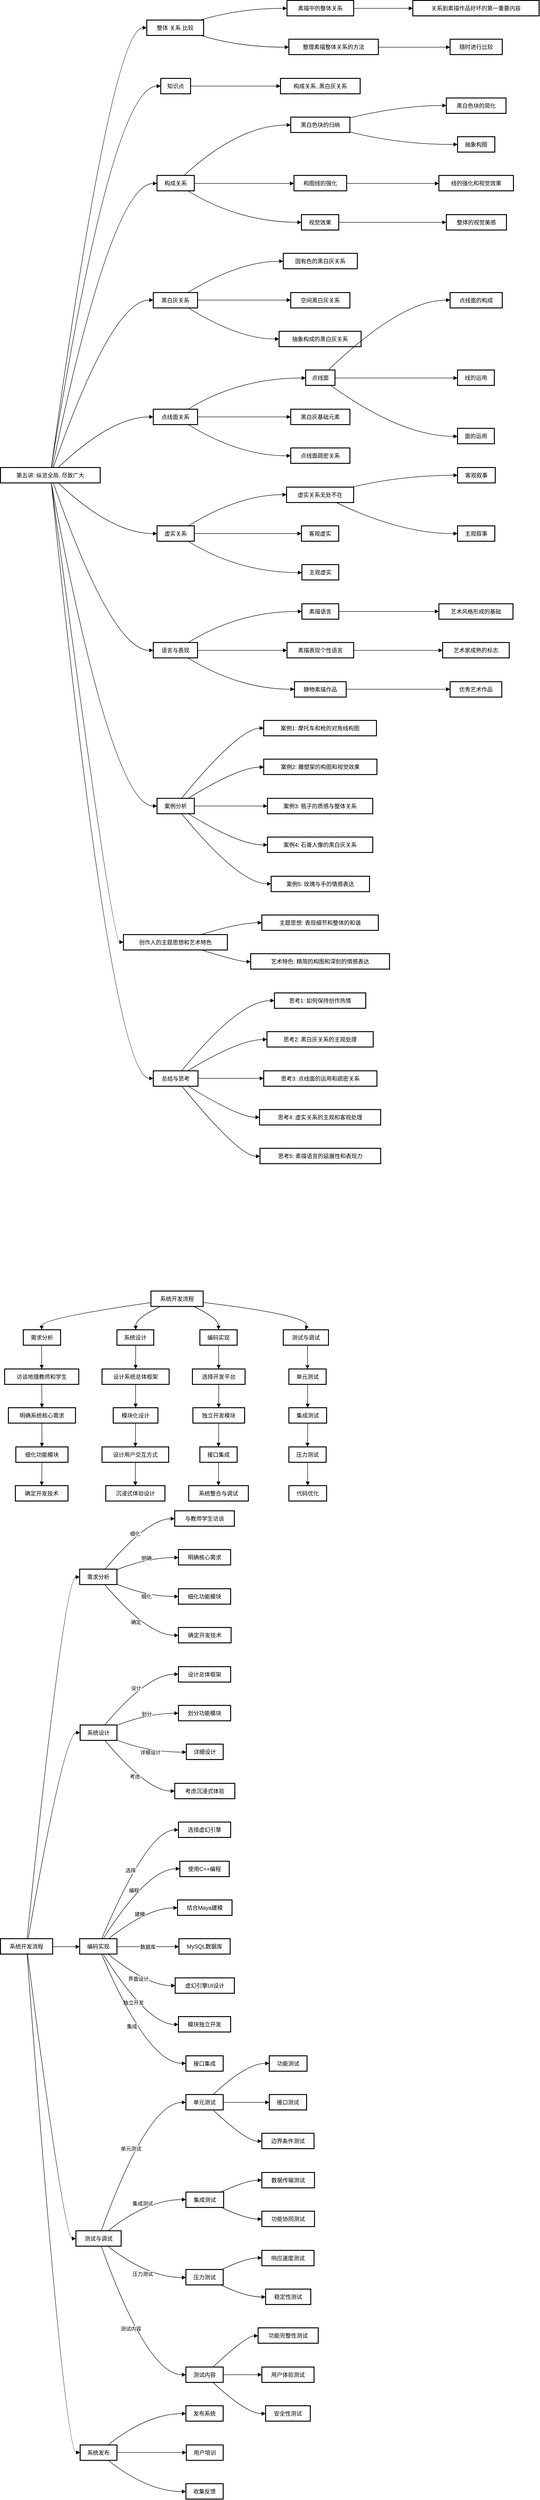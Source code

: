 <mxfile border="50" scale="3" compressed="false" locked="false" version="24.7.8">
  <diagram name="Blank" id="YmL12bMKpDGza6XwsDPr">
    <mxGraphModel dx="1050" dy="653" grid="0" gridSize="10" guides="1" tooltips="1" connect="1" arrows="1" fold="1" page="0" pageScale="1" pageWidth="827" pageHeight="1169" background="none" math="1" shadow="0">
      <root>
        <mxCell id="X5NqExCQtvZxIxQ7pmgY-0" />
        <mxCell id="1" parent="X5NqExCQtvZxIxQ7pmgY-0" />
        <mxCell id="THYy7DSmvDCBNUBpc2qu-100" value="第五讲: 纵览全局, 尽致广大" style="whiteSpace=wrap;strokeWidth=2;" parent="1" vertex="1">
          <mxGeometry x="20" y="1021" width="214" height="33" as="geometry" />
        </mxCell>
        <mxCell id="THYy7DSmvDCBNUBpc2qu-101" value="整体 关系 比较" style="whiteSpace=wrap;strokeWidth=2;" parent="1" vertex="1">
          <mxGeometry x="334" y="62" width="122" height="33" as="geometry" />
        </mxCell>
        <mxCell id="THYy7DSmvDCBNUBpc2qu-102" value="知识点" style="whiteSpace=wrap;strokeWidth=2;" parent="1" vertex="1">
          <mxGeometry x="364" y="187" width="64" height="33" as="geometry" />
        </mxCell>
        <mxCell id="THYy7DSmvDCBNUBpc2qu-103" value="构成关系" style="whiteSpace=wrap;strokeWidth=2;" parent="1" vertex="1">
          <mxGeometry x="356" y="395" width="80" height="33" as="geometry" />
        </mxCell>
        <mxCell id="THYy7DSmvDCBNUBpc2qu-104" value="黑白灰关系" style="whiteSpace=wrap;strokeWidth=2;" parent="1" vertex="1">
          <mxGeometry x="348" y="646" width="95" height="33" as="geometry" />
        </mxCell>
        <mxCell id="THYy7DSmvDCBNUBpc2qu-105" value="点线面关系" style="whiteSpace=wrap;strokeWidth=2;" parent="1" vertex="1">
          <mxGeometry x="348" y="896" width="95" height="33" as="geometry" />
        </mxCell>
        <mxCell id="THYy7DSmvDCBNUBpc2qu-106" value="虚实关系" style="whiteSpace=wrap;strokeWidth=2;" parent="1" vertex="1">
          <mxGeometry x="356" y="1146" width="80" height="33" as="geometry" />
        </mxCell>
        <mxCell id="THYy7DSmvDCBNUBpc2qu-107" value="语言与表现" style="whiteSpace=wrap;strokeWidth=2;" parent="1" vertex="1">
          <mxGeometry x="348" y="1396" width="95" height="33" as="geometry" />
        </mxCell>
        <mxCell id="THYy7DSmvDCBNUBpc2qu-108" value="案例分析" style="whiteSpace=wrap;strokeWidth=2;" parent="1" vertex="1">
          <mxGeometry x="356" y="1730" width="80" height="33" as="geometry" />
        </mxCell>
        <mxCell id="THYy7DSmvDCBNUBpc2qu-109" value="创作人的主题思想和艺术特色" style="whiteSpace=wrap;strokeWidth=2;" parent="1" vertex="1">
          <mxGeometry x="284" y="2022" width="223" height="33" as="geometry" />
        </mxCell>
        <mxCell id="THYy7DSmvDCBNUBpc2qu-110" value="总结与思考" style="whiteSpace=wrap;strokeWidth=2;" parent="1" vertex="1">
          <mxGeometry x="348" y="2314" width="96" height="33" as="geometry" />
        </mxCell>
        <mxCell id="THYy7DSmvDCBNUBpc2qu-111" value="素描中的整体关系" style="whiteSpace=wrap;strokeWidth=2;" parent="1" vertex="1">
          <mxGeometry x="635" y="20" width="143" height="33" as="geometry" />
        </mxCell>
        <mxCell id="THYy7DSmvDCBNUBpc2qu-112" value="整理素描整体关系的方法" style="whiteSpace=wrap;strokeWidth=2;" parent="1" vertex="1">
          <mxGeometry x="639" y="103" width="192" height="33" as="geometry" />
        </mxCell>
        <mxCell id="THYy7DSmvDCBNUBpc2qu-113" value="构成关系, 黑白灰关系" style="whiteSpace=wrap;strokeWidth=2;" parent="1" vertex="1">
          <mxGeometry x="621" y="187" width="171" height="33" as="geometry" />
        </mxCell>
        <mxCell id="THYy7DSmvDCBNUBpc2qu-114" value="黑白色块的归纳" style="whiteSpace=wrap;strokeWidth=2;" parent="1" vertex="1">
          <mxGeometry x="643" y="270" width="127" height="33" as="geometry" />
        </mxCell>
        <mxCell id="THYy7DSmvDCBNUBpc2qu-115" value="构图线的强化" style="whiteSpace=wrap;strokeWidth=2;" parent="1" vertex="1">
          <mxGeometry x="650" y="395" width="113" height="33" as="geometry" />
        </mxCell>
        <mxCell id="THYy7DSmvDCBNUBpc2qu-116" value="视觉效果" style="whiteSpace=wrap;strokeWidth=2;" parent="1" vertex="1">
          <mxGeometry x="666" y="479" width="80" height="33" as="geometry" />
        </mxCell>
        <mxCell id="THYy7DSmvDCBNUBpc2qu-117" value="固有色的黑白灰关系" style="whiteSpace=wrap;strokeWidth=2;" parent="1" vertex="1">
          <mxGeometry x="627" y="562" width="159" height="33" as="geometry" />
        </mxCell>
        <mxCell id="THYy7DSmvDCBNUBpc2qu-118" value="空间黑白灰关系" style="whiteSpace=wrap;strokeWidth=2;" parent="1" vertex="1">
          <mxGeometry x="643" y="646" width="127" height="33" as="geometry" />
        </mxCell>
        <mxCell id="THYy7DSmvDCBNUBpc2qu-119" value="抽象构成的黑白灰关系" style="whiteSpace=wrap;strokeWidth=2;" parent="1" vertex="1">
          <mxGeometry x="618" y="729" width="176" height="33" as="geometry" />
        </mxCell>
        <mxCell id="THYy7DSmvDCBNUBpc2qu-120" value="点线面" style="whiteSpace=wrap;strokeWidth=2;" parent="1" vertex="1">
          <mxGeometry x="675" y="812" width="63" height="33" as="geometry" />
        </mxCell>
        <mxCell id="THYy7DSmvDCBNUBpc2qu-121" value="黑白灰基础元素" style="whiteSpace=wrap;strokeWidth=2;" parent="1" vertex="1">
          <mxGeometry x="643" y="896" width="127" height="33" as="geometry" />
        </mxCell>
        <mxCell id="THYy7DSmvDCBNUBpc2qu-122" value="点线面疏密关系" style="whiteSpace=wrap;strokeWidth=2;" parent="1" vertex="1">
          <mxGeometry x="643" y="979" width="127" height="33" as="geometry" />
        </mxCell>
        <mxCell id="THYy7DSmvDCBNUBpc2qu-123" value="虚实关系无处不在" style="whiteSpace=wrap;strokeWidth=2;" parent="1" vertex="1">
          <mxGeometry x="634" y="1063" width="144" height="33" as="geometry" />
        </mxCell>
        <mxCell id="THYy7DSmvDCBNUBpc2qu-124" value="客观虚实" style="whiteSpace=wrap;strokeWidth=2;" parent="1" vertex="1">
          <mxGeometry x="666" y="1146" width="80" height="33" as="geometry" />
        </mxCell>
        <mxCell id="THYy7DSmvDCBNUBpc2qu-125" value="主观虚实" style="whiteSpace=wrap;strokeWidth=2;" parent="1" vertex="1">
          <mxGeometry x="667" y="1229" width="79" height="33" as="geometry" />
        </mxCell>
        <mxCell id="THYy7DSmvDCBNUBpc2qu-126" value="素描语言" style="whiteSpace=wrap;strokeWidth=2;" parent="1" vertex="1">
          <mxGeometry x="667" y="1313" width="79" height="33" as="geometry" />
        </mxCell>
        <mxCell id="THYy7DSmvDCBNUBpc2qu-127" value="素描表现个性语言" style="whiteSpace=wrap;strokeWidth=2;" parent="1" vertex="1">
          <mxGeometry x="635" y="1396" width="143" height="33" as="geometry" />
        </mxCell>
        <mxCell id="THYy7DSmvDCBNUBpc2qu-128" value="静物素描作品" style="whiteSpace=wrap;strokeWidth=2;" parent="1" vertex="1">
          <mxGeometry x="651" y="1480" width="111" height="33" as="geometry" />
        </mxCell>
        <mxCell id="THYy7DSmvDCBNUBpc2qu-129" value="案例1: 摩托车和枪的对角线构图" style="whiteSpace=wrap;strokeWidth=2;" parent="1" vertex="1">
          <mxGeometry x="585" y="1563" width="242" height="33" as="geometry" />
        </mxCell>
        <mxCell id="THYy7DSmvDCBNUBpc2qu-130" value="案例2: 雕塑架的构图和视觉效果" style="whiteSpace=wrap;strokeWidth=2;" parent="1" vertex="1">
          <mxGeometry x="585" y="1646" width="243" height="33" as="geometry" />
        </mxCell>
        <mxCell id="THYy7DSmvDCBNUBpc2qu-131" value="案例3: 瓶子的质感与整体关系" style="whiteSpace=wrap;strokeWidth=2;" parent="1" vertex="1">
          <mxGeometry x="593" y="1730" width="226" height="33" as="geometry" />
        </mxCell>
        <mxCell id="THYy7DSmvDCBNUBpc2qu-132" value="案例4: 石膏人像的黑白灰关系" style="whiteSpace=wrap;strokeWidth=2;" parent="1" vertex="1">
          <mxGeometry x="593" y="1813" width="226" height="33" as="geometry" />
        </mxCell>
        <mxCell id="THYy7DSmvDCBNUBpc2qu-133" value="案例5: 玫瑰与手的情感表达" style="whiteSpace=wrap;strokeWidth=2;" parent="1" vertex="1">
          <mxGeometry x="601" y="1897" width="211" height="33" as="geometry" />
        </mxCell>
        <mxCell id="THYy7DSmvDCBNUBpc2qu-134" value="主题思想: 表现细节和整体的和谐" style="whiteSpace=wrap;strokeWidth=2;" parent="1" vertex="1">
          <mxGeometry x="581" y="1980" width="250" height="33" as="geometry" />
        </mxCell>
        <mxCell id="THYy7DSmvDCBNUBpc2qu-135" value="艺术特色: 精简的构图和深刻的情感表达" style="whiteSpace=wrap;strokeWidth=2;" parent="1" vertex="1">
          <mxGeometry x="557" y="2063" width="298" height="33" as="geometry" />
        </mxCell>
        <mxCell id="THYy7DSmvDCBNUBpc2qu-136" value="思考1: 如何保持创作热情" style="whiteSpace=wrap;strokeWidth=2;" parent="1" vertex="1">
          <mxGeometry x="608" y="2147" width="196" height="33" as="geometry" />
        </mxCell>
        <mxCell id="THYy7DSmvDCBNUBpc2qu-137" value="思考2: 黑白灰关系的主观处理" style="whiteSpace=wrap;strokeWidth=2;" parent="1" vertex="1">
          <mxGeometry x="592" y="2230" width="228" height="33" as="geometry" />
        </mxCell>
        <mxCell id="THYy7DSmvDCBNUBpc2qu-138" value="思考3: 点线面的运用和疏密关系" style="whiteSpace=wrap;strokeWidth=2;" parent="1" vertex="1">
          <mxGeometry x="585" y="2314" width="243" height="33" as="geometry" />
        </mxCell>
        <mxCell id="THYy7DSmvDCBNUBpc2qu-139" value="思考4: 虚实关系的主观和客观处理" style="whiteSpace=wrap;strokeWidth=2;" parent="1" vertex="1">
          <mxGeometry x="576" y="2397" width="260" height="33" as="geometry" />
        </mxCell>
        <mxCell id="THYy7DSmvDCBNUBpc2qu-140" value="思考5: 素描语言的延展性和表现力" style="whiteSpace=wrap;strokeWidth=2;" parent="1" vertex="1">
          <mxGeometry x="577" y="2480" width="259" height="33" as="geometry" />
        </mxCell>
        <mxCell id="THYy7DSmvDCBNUBpc2qu-141" value="关系到素描作品好坏的第一重要内容" style="whiteSpace=wrap;strokeWidth=2;" parent="1" vertex="1">
          <mxGeometry x="905" y="20" width="271" height="33" as="geometry" />
        </mxCell>
        <mxCell id="THYy7DSmvDCBNUBpc2qu-142" value="随时进行比较" style="whiteSpace=wrap;strokeWidth=2;" parent="1" vertex="1">
          <mxGeometry x="985" y="103" width="112" height="33" as="geometry" />
        </mxCell>
        <mxCell id="THYy7DSmvDCBNUBpc2qu-143" value="黑白色块的简化" style="whiteSpace=wrap;strokeWidth=2;" parent="1" vertex="1">
          <mxGeometry x="977" y="229" width="128" height="33" as="geometry" />
        </mxCell>
        <mxCell id="THYy7DSmvDCBNUBpc2qu-144" value="抽象构图" style="whiteSpace=wrap;strokeWidth=2;" parent="1" vertex="1">
          <mxGeometry x="1001" y="312" width="80" height="33" as="geometry" />
        </mxCell>
        <mxCell id="THYy7DSmvDCBNUBpc2qu-145" value="线的强化和视觉效果" style="whiteSpace=wrap;strokeWidth=2;" parent="1" vertex="1">
          <mxGeometry x="961" y="395" width="160" height="33" as="geometry" />
        </mxCell>
        <mxCell id="THYy7DSmvDCBNUBpc2qu-146" value="整体的视觉美感" style="whiteSpace=wrap;strokeWidth=2;" parent="1" vertex="1">
          <mxGeometry x="977" y="479" width="129" height="33" as="geometry" />
        </mxCell>
        <mxCell id="THYy7DSmvDCBNUBpc2qu-147" value="点线面的构成" style="whiteSpace=wrap;strokeWidth=2;" parent="1" vertex="1">
          <mxGeometry x="985" y="646" width="112" height="33" as="geometry" />
        </mxCell>
        <mxCell id="THYy7DSmvDCBNUBpc2qu-148" value="线的运用" style="whiteSpace=wrap;strokeWidth=2;" parent="1" vertex="1">
          <mxGeometry x="1001" y="812" width="79" height="33" as="geometry" />
        </mxCell>
        <mxCell id="THYy7DSmvDCBNUBpc2qu-149" value="面的运用" style="whiteSpace=wrap;strokeWidth=2;" parent="1" vertex="1">
          <mxGeometry x="1001" y="937" width="79" height="33" as="geometry" />
        </mxCell>
        <mxCell id="THYy7DSmvDCBNUBpc2qu-150" value="客观叙事" style="whiteSpace=wrap;strokeWidth=2;" parent="1" vertex="1">
          <mxGeometry x="1001" y="1021" width="81" height="33" as="geometry" />
        </mxCell>
        <mxCell id="THYy7DSmvDCBNUBpc2qu-151" value="主观叙事" style="whiteSpace=wrap;strokeWidth=2;" parent="1" vertex="1">
          <mxGeometry x="1001" y="1146" width="80" height="33" as="geometry" />
        </mxCell>
        <mxCell id="THYy7DSmvDCBNUBpc2qu-152" value="艺术风格形成的基础" style="whiteSpace=wrap;strokeWidth=2;" parent="1" vertex="1">
          <mxGeometry x="961" y="1313" width="159" height="33" as="geometry" />
        </mxCell>
        <mxCell id="THYy7DSmvDCBNUBpc2qu-153" value="艺术家成熟的标志" style="whiteSpace=wrap;strokeWidth=2;" parent="1" vertex="1">
          <mxGeometry x="969" y="1396" width="143" height="33" as="geometry" />
        </mxCell>
        <mxCell id="THYy7DSmvDCBNUBpc2qu-154" value="优秀艺术作品" style="whiteSpace=wrap;strokeWidth=2;" parent="1" vertex="1">
          <mxGeometry x="985" y="1480" width="111" height="33" as="geometry" />
        </mxCell>
        <mxCell id="THYy7DSmvDCBNUBpc2qu-155" value="" style="curved=1;startArrow=none;endArrow=block;exitX=0.51;exitY=-0.01;entryX=0;entryY=0.5;rounded=0;" parent="1" source="THYy7DSmvDCBNUBpc2qu-100" target="THYy7DSmvDCBNUBpc2qu-101" edge="1">
          <mxGeometry relative="1" as="geometry">
            <Array as="points">
              <mxPoint x="259" y="78" />
            </Array>
          </mxGeometry>
        </mxCell>
        <mxCell id="THYy7DSmvDCBNUBpc2qu-156" value="" style="curved=1;startArrow=none;endArrow=block;exitX=0.51;exitY=-0.01;entryX=-0.01;entryY=0.5;rounded=0;" parent="1" source="THYy7DSmvDCBNUBpc2qu-100" target="THYy7DSmvDCBNUBpc2qu-102" edge="1">
          <mxGeometry relative="1" as="geometry">
            <Array as="points">
              <mxPoint x="259" y="204" />
            </Array>
          </mxGeometry>
        </mxCell>
        <mxCell id="THYy7DSmvDCBNUBpc2qu-157" value="" style="curved=1;startArrow=none;endArrow=block;exitX=0.52;exitY=-0.01;entryX=-0.01;entryY=0.52;rounded=0;" parent="1" source="THYy7DSmvDCBNUBpc2qu-100" target="THYy7DSmvDCBNUBpc2qu-103" edge="1">
          <mxGeometry relative="1" as="geometry">
            <Array as="points">
              <mxPoint x="259" y="412" />
            </Array>
          </mxGeometry>
        </mxCell>
        <mxCell id="THYy7DSmvDCBNUBpc2qu-158" value="" style="curved=1;startArrow=none;endArrow=block;exitX=0.53;exitY=-0.01;entryX=0;entryY=0.49;rounded=0;" parent="1" source="THYy7DSmvDCBNUBpc2qu-100" target="THYy7DSmvDCBNUBpc2qu-104" edge="1">
          <mxGeometry relative="1" as="geometry">
            <Array as="points">
              <mxPoint x="259" y="662" />
            </Array>
          </mxGeometry>
        </mxCell>
        <mxCell id="THYy7DSmvDCBNUBpc2qu-159" value="" style="curved=1;startArrow=none;endArrow=block;exitX=0.58;exitY=-0.01;entryX=0;entryY=0.5;rounded=0;" parent="1" source="THYy7DSmvDCBNUBpc2qu-100" target="THYy7DSmvDCBNUBpc2qu-105" edge="1">
          <mxGeometry relative="1" as="geometry">
            <Array as="points">
              <mxPoint x="259" y="912" />
            </Array>
          </mxGeometry>
        </mxCell>
        <mxCell id="THYy7DSmvDCBNUBpc2qu-160" value="" style="curved=1;startArrow=none;endArrow=block;exitX=0.58;exitY=1.01;entryX=-0.01;entryY=0.5;rounded=0;" parent="1" source="THYy7DSmvDCBNUBpc2qu-100" target="THYy7DSmvDCBNUBpc2qu-106" edge="1">
          <mxGeometry relative="1" as="geometry">
            <Array as="points">
              <mxPoint x="259" y="1163" />
            </Array>
          </mxGeometry>
        </mxCell>
        <mxCell id="THYy7DSmvDCBNUBpc2qu-161" value="" style="curved=1;startArrow=none;endArrow=block;exitX=0.53;exitY=1.01;entryX=0;entryY=0.51;rounded=0;" parent="1" source="THYy7DSmvDCBNUBpc2qu-100" target="THYy7DSmvDCBNUBpc2qu-107" edge="1">
          <mxGeometry relative="1" as="geometry">
            <Array as="points">
              <mxPoint x="259" y="1413" />
            </Array>
          </mxGeometry>
        </mxCell>
        <mxCell id="THYy7DSmvDCBNUBpc2qu-162" value="" style="curved=1;startArrow=none;endArrow=block;exitX=0.51;exitY=1.01;entryX=-0.01;entryY=0.5;rounded=0;" parent="1" source="THYy7DSmvDCBNUBpc2qu-100" target="THYy7DSmvDCBNUBpc2qu-108" edge="1">
          <mxGeometry relative="1" as="geometry">
            <Array as="points">
              <mxPoint x="259" y="1746" />
            </Array>
          </mxGeometry>
        </mxCell>
        <mxCell id="THYy7DSmvDCBNUBpc2qu-163" value="" style="curved=1;startArrow=none;endArrow=block;exitX=0.51;exitY=1.01;entryX=0;entryY=0.49;rounded=0;" parent="1" source="THYy7DSmvDCBNUBpc2qu-100" target="THYy7DSmvDCBNUBpc2qu-109" edge="1">
          <mxGeometry relative="1" as="geometry">
            <Array as="points">
              <mxPoint x="259" y="2038" />
            </Array>
          </mxGeometry>
        </mxCell>
        <mxCell id="THYy7DSmvDCBNUBpc2qu-164" value="" style="curved=1;startArrow=none;endArrow=block;exitX=0.51;exitY=1.01;entryX=0;entryY=0.49;rounded=0;" parent="1" source="THYy7DSmvDCBNUBpc2qu-100" target="THYy7DSmvDCBNUBpc2qu-110" edge="1">
          <mxGeometry relative="1" as="geometry">
            <Array as="points">
              <mxPoint x="259" y="2330" />
            </Array>
          </mxGeometry>
        </mxCell>
        <mxCell id="THYy7DSmvDCBNUBpc2qu-165" value="" style="curved=1;startArrow=none;endArrow=block;exitX=0.95;exitY=-0.01;entryX=0;entryY=0.51;rounded=0;" parent="1" source="THYy7DSmvDCBNUBpc2qu-101" target="THYy7DSmvDCBNUBpc2qu-111" edge="1">
          <mxGeometry relative="1" as="geometry">
            <Array as="points">
              <mxPoint x="532" y="37" />
            </Array>
          </mxGeometry>
        </mxCell>
        <mxCell id="THYy7DSmvDCBNUBpc2qu-166" value="" style="curved=1;startArrow=none;endArrow=block;exitX=0.95;exitY=1;entryX=0;entryY=0.52;rounded=0;" parent="1" source="THYy7DSmvDCBNUBpc2qu-101" target="THYy7DSmvDCBNUBpc2qu-112" edge="1">
          <mxGeometry relative="1" as="geometry">
            <Array as="points">
              <mxPoint x="532" y="120" />
            </Array>
          </mxGeometry>
        </mxCell>
        <mxCell id="THYy7DSmvDCBNUBpc2qu-167" value="" style="curved=1;startArrow=none;endArrow=block;exitX=0.99;exitY=0.5;entryX=0;entryY=0.5;rounded=0;" parent="1" source="THYy7DSmvDCBNUBpc2qu-102" target="THYy7DSmvDCBNUBpc2qu-113" edge="1">
          <mxGeometry relative="1" as="geometry">
            <Array as="points" />
          </mxGeometry>
        </mxCell>
        <mxCell id="THYy7DSmvDCBNUBpc2qu-168" value="" style="curved=1;startArrow=none;endArrow=block;exitX=0.72;exitY=0.01;entryX=0;entryY=0.51;rounded=0;" parent="1" source="THYy7DSmvDCBNUBpc2qu-103" target="THYy7DSmvDCBNUBpc2qu-114" edge="1">
          <mxGeometry relative="1" as="geometry">
            <Array as="points">
              <mxPoint x="532" y="287" />
            </Array>
          </mxGeometry>
        </mxCell>
        <mxCell id="THYy7DSmvDCBNUBpc2qu-169" value="" style="curved=1;startArrow=none;endArrow=block;exitX=0.99;exitY=0.52;entryX=0;entryY=0.52;rounded=0;" parent="1" source="THYy7DSmvDCBNUBpc2qu-103" target="THYy7DSmvDCBNUBpc2qu-115" edge="1">
          <mxGeometry relative="1" as="geometry">
            <Array as="points" />
          </mxGeometry>
        </mxCell>
        <mxCell id="THYy7DSmvDCBNUBpc2qu-170" value="" style="curved=1;startArrow=none;endArrow=block;exitX=0.84;exitY=1.02;entryX=0;entryY=0.5;rounded=0;" parent="1" source="THYy7DSmvDCBNUBpc2qu-103" target="THYy7DSmvDCBNUBpc2qu-116" edge="1">
          <mxGeometry relative="1" as="geometry">
            <Array as="points">
              <mxPoint x="532" y="495" />
            </Array>
          </mxGeometry>
        </mxCell>
        <mxCell id="THYy7DSmvDCBNUBpc2qu-171" value="" style="curved=1;startArrow=none;endArrow=block;exitX=0.79;exitY=-0.02;entryX=0;entryY=0.51;rounded=0;" parent="1" source="THYy7DSmvDCBNUBpc2qu-104" target="THYy7DSmvDCBNUBpc2qu-117" edge="1">
          <mxGeometry relative="1" as="geometry">
            <Array as="points">
              <mxPoint x="532" y="579" />
            </Array>
          </mxGeometry>
        </mxCell>
        <mxCell id="THYy7DSmvDCBNUBpc2qu-172" value="" style="curved=1;startArrow=none;endArrow=block;exitX=1;exitY=0.49;entryX=0;entryY=0.49;rounded=0;" parent="1" source="THYy7DSmvDCBNUBpc2qu-104" target="THYy7DSmvDCBNUBpc2qu-118" edge="1">
          <mxGeometry relative="1" as="geometry">
            <Array as="points" />
          </mxGeometry>
        </mxCell>
        <mxCell id="THYy7DSmvDCBNUBpc2qu-173" value="" style="curved=1;startArrow=none;endArrow=block;exitX=0.79;exitY=1;entryX=0;entryY=0.5;rounded=0;" parent="1" source="THYy7DSmvDCBNUBpc2qu-104" target="THYy7DSmvDCBNUBpc2qu-119" edge="1">
          <mxGeometry relative="1" as="geometry">
            <Array as="points">
              <mxPoint x="532" y="746" />
            </Array>
          </mxGeometry>
        </mxCell>
        <mxCell id="THYy7DSmvDCBNUBpc2qu-174" value="" style="curved=1;startArrow=none;endArrow=block;exitX=0.79;exitY=-0.01;entryX=0;entryY=0.52;rounded=0;" parent="1" source="THYy7DSmvDCBNUBpc2qu-105" target="THYy7DSmvDCBNUBpc2qu-120" edge="1">
          <mxGeometry relative="1" as="geometry">
            <Array as="points">
              <mxPoint x="532" y="829" />
            </Array>
          </mxGeometry>
        </mxCell>
        <mxCell id="THYy7DSmvDCBNUBpc2qu-175" value="" style="curved=1;startArrow=none;endArrow=block;exitX=1;exitY=0.5;entryX=0;entryY=0.5;rounded=0;" parent="1" source="THYy7DSmvDCBNUBpc2qu-105" target="THYy7DSmvDCBNUBpc2qu-121" edge="1">
          <mxGeometry relative="1" as="geometry">
            <Array as="points" />
          </mxGeometry>
        </mxCell>
        <mxCell id="THYy7DSmvDCBNUBpc2qu-176" value="" style="curved=1;startArrow=none;endArrow=block;exitX=0.79;exitY=1;entryX=0;entryY=0.51;rounded=0;" parent="1" source="THYy7DSmvDCBNUBpc2qu-105" target="THYy7DSmvDCBNUBpc2qu-122" edge="1">
          <mxGeometry relative="1" as="geometry">
            <Array as="points">
              <mxPoint x="532" y="996" />
            </Array>
          </mxGeometry>
        </mxCell>
        <mxCell id="THYy7DSmvDCBNUBpc2qu-177" value="" style="curved=1;startArrow=none;endArrow=block;exitX=0.84;exitY=0;entryX=0;entryY=0.49;rounded=0;" parent="1" source="THYy7DSmvDCBNUBpc2qu-106" target="THYy7DSmvDCBNUBpc2qu-123" edge="1">
          <mxGeometry relative="1" as="geometry">
            <Array as="points">
              <mxPoint x="532" y="1079" />
            </Array>
          </mxGeometry>
        </mxCell>
        <mxCell id="THYy7DSmvDCBNUBpc2qu-178" value="" style="curved=1;startArrow=none;endArrow=block;exitX=0.99;exitY=0.5;entryX=0;entryY=0.5;rounded=0;" parent="1" source="THYy7DSmvDCBNUBpc2qu-106" target="THYy7DSmvDCBNUBpc2qu-124" edge="1">
          <mxGeometry relative="1" as="geometry">
            <Array as="points" />
          </mxGeometry>
        </mxCell>
        <mxCell id="THYy7DSmvDCBNUBpc2qu-179" value="" style="curved=1;startArrow=none;endArrow=block;exitX=0.84;exitY=1.01;entryX=0;entryY=0.52;rounded=0;" parent="1" source="THYy7DSmvDCBNUBpc2qu-106" target="THYy7DSmvDCBNUBpc2qu-125" edge="1">
          <mxGeometry relative="1" as="geometry">
            <Array as="points">
              <mxPoint x="532" y="1246" />
            </Array>
          </mxGeometry>
        </mxCell>
        <mxCell id="THYy7DSmvDCBNUBpc2qu-180" value="" style="curved=1;startArrow=none;endArrow=block;exitX=0.79;exitY=0;entryX=0;entryY=0.5;rounded=0;" parent="1" source="THYy7DSmvDCBNUBpc2qu-107" target="THYy7DSmvDCBNUBpc2qu-126" edge="1">
          <mxGeometry relative="1" as="geometry">
            <Array as="points">
              <mxPoint x="532" y="1329" />
            </Array>
          </mxGeometry>
        </mxCell>
        <mxCell id="THYy7DSmvDCBNUBpc2qu-181" value="" style="curved=1;startArrow=none;endArrow=block;exitX=1;exitY=0.51;entryX=0;entryY=0.51;rounded=0;" parent="1" source="THYy7DSmvDCBNUBpc2qu-107" target="THYy7DSmvDCBNUBpc2qu-127" edge="1">
          <mxGeometry relative="1" as="geometry">
            <Array as="points" />
          </mxGeometry>
        </mxCell>
        <mxCell id="THYy7DSmvDCBNUBpc2qu-182" value="" style="curved=1;startArrow=none;endArrow=block;exitX=0.79;exitY=1.02;entryX=0;entryY=0.49;rounded=0;" parent="1" source="THYy7DSmvDCBNUBpc2qu-107" target="THYy7DSmvDCBNUBpc2qu-128" edge="1">
          <mxGeometry relative="1" as="geometry">
            <Array as="points">
              <mxPoint x="532" y="1496" />
            </Array>
          </mxGeometry>
        </mxCell>
        <mxCell id="THYy7DSmvDCBNUBpc2qu-183" value="" style="curved=1;startArrow=none;endArrow=block;exitX=0.66;exitY=-0.01;entryX=0;entryY=0.5;rounded=0;" parent="1" source="THYy7DSmvDCBNUBpc2qu-108" target="THYy7DSmvDCBNUBpc2qu-129" edge="1">
          <mxGeometry relative="1" as="geometry">
            <Array as="points">
              <mxPoint x="532" y="1580" />
            </Array>
          </mxGeometry>
        </mxCell>
        <mxCell id="THYy7DSmvDCBNUBpc2qu-184" value="" style="curved=1;startArrow=none;endArrow=block;exitX=0.84;exitY=-0.01;entryX=0;entryY=0.52;rounded=0;" parent="1" source="THYy7DSmvDCBNUBpc2qu-108" target="THYy7DSmvDCBNUBpc2qu-130" edge="1">
          <mxGeometry relative="1" as="geometry">
            <Array as="points">
              <mxPoint x="532" y="1663" />
            </Array>
          </mxGeometry>
        </mxCell>
        <mxCell id="THYy7DSmvDCBNUBpc2qu-185" value="" style="curved=1;startArrow=none;endArrow=block;exitX=0.99;exitY=0.5;entryX=0;entryY=0.5;rounded=0;" parent="1" source="THYy7DSmvDCBNUBpc2qu-108" target="THYy7DSmvDCBNUBpc2qu-131" edge="1">
          <mxGeometry relative="1" as="geometry">
            <Array as="points" />
          </mxGeometry>
        </mxCell>
        <mxCell id="THYy7DSmvDCBNUBpc2qu-186" value="" style="curved=1;startArrow=none;endArrow=block;exitX=0.84;exitY=1;entryX=0;entryY=0.51;rounded=0;" parent="1" source="THYy7DSmvDCBNUBpc2qu-108" target="THYy7DSmvDCBNUBpc2qu-132" edge="1">
          <mxGeometry relative="1" as="geometry">
            <Array as="points">
              <mxPoint x="532" y="1830" />
            </Array>
          </mxGeometry>
        </mxCell>
        <mxCell id="THYy7DSmvDCBNUBpc2qu-187" value="" style="curved=1;startArrow=none;endArrow=block;exitX=0.66;exitY=1;entryX=0;entryY=0.49;rounded=0;" parent="1" source="THYy7DSmvDCBNUBpc2qu-108" target="THYy7DSmvDCBNUBpc2qu-133" edge="1">
          <mxGeometry relative="1" as="geometry">
            <Array as="points">
              <mxPoint x="532" y="1913" />
            </Array>
          </mxGeometry>
        </mxCell>
        <mxCell id="THYy7DSmvDCBNUBpc2qu-188" value="" style="curved=1;startArrow=none;endArrow=block;exitX=0.75;exitY=-0.01;entryX=0;entryY=0.5;rounded=0;" parent="1" source="THYy7DSmvDCBNUBpc2qu-109" target="THYy7DSmvDCBNUBpc2qu-134" edge="1">
          <mxGeometry relative="1" as="geometry">
            <Array as="points">
              <mxPoint x="532" y="1997" />
            </Array>
          </mxGeometry>
        </mxCell>
        <mxCell id="THYy7DSmvDCBNUBpc2qu-189" value="" style="curved=1;startArrow=none;endArrow=block;exitX=0.75;exitY=1;entryX=0;entryY=0.52;rounded=0;" parent="1" source="THYy7DSmvDCBNUBpc2qu-109" target="THYy7DSmvDCBNUBpc2qu-135" edge="1">
          <mxGeometry relative="1" as="geometry">
            <Array as="points">
              <mxPoint x="532" y="2080" />
            </Array>
          </mxGeometry>
        </mxCell>
        <mxCell id="THYy7DSmvDCBNUBpc2qu-190" value="" style="curved=1;startArrow=none;endArrow=block;exitX=0.64;exitY=-0.02;entryX=0;entryY=0.5;rounded=0;" parent="1" source="THYy7DSmvDCBNUBpc2qu-110" target="THYy7DSmvDCBNUBpc2qu-136" edge="1">
          <mxGeometry relative="1" as="geometry">
            <Array as="points">
              <mxPoint x="532" y="2163" />
            </Array>
          </mxGeometry>
        </mxCell>
        <mxCell id="THYy7DSmvDCBNUBpc2qu-191" value="" style="curved=1;startArrow=none;endArrow=block;exitX=0.78;exitY=-0.02;entryX=0;entryY=0.51;rounded=0;" parent="1" source="THYy7DSmvDCBNUBpc2qu-110" target="THYy7DSmvDCBNUBpc2qu-137" edge="1">
          <mxGeometry relative="1" as="geometry">
            <Array as="points">
              <mxPoint x="532" y="2247" />
            </Array>
          </mxGeometry>
        </mxCell>
        <mxCell id="THYy7DSmvDCBNUBpc2qu-192" value="" style="curved=1;startArrow=none;endArrow=block;exitX=0.99;exitY=0.49;entryX=0;entryY=0.49;rounded=0;" parent="1" source="THYy7DSmvDCBNUBpc2qu-110" target="THYy7DSmvDCBNUBpc2qu-138" edge="1">
          <mxGeometry relative="1" as="geometry">
            <Array as="points" />
          </mxGeometry>
        </mxCell>
        <mxCell id="THYy7DSmvDCBNUBpc2qu-193" value="" style="curved=1;startArrow=none;endArrow=block;exitX=0.78;exitY=1;entryX=0;entryY=0.5;rounded=0;" parent="1" source="THYy7DSmvDCBNUBpc2qu-110" target="THYy7DSmvDCBNUBpc2qu-139" edge="1">
          <mxGeometry relative="1" as="geometry">
            <Array as="points">
              <mxPoint x="532" y="2414" />
            </Array>
          </mxGeometry>
        </mxCell>
        <mxCell id="THYy7DSmvDCBNUBpc2qu-194" value="" style="curved=1;startArrow=none;endArrow=block;exitX=0.64;exitY=1;entryX=0;entryY=0.52;rounded=0;" parent="1" source="THYy7DSmvDCBNUBpc2qu-110" target="THYy7DSmvDCBNUBpc2qu-140" edge="1">
          <mxGeometry relative="1" as="geometry">
            <Array as="points">
              <mxPoint x="532" y="2497" />
            </Array>
          </mxGeometry>
        </mxCell>
        <mxCell id="THYy7DSmvDCBNUBpc2qu-195" value="" style="curved=1;startArrow=none;endArrow=block;exitX=1;exitY=0.51;entryX=0;entryY=0.51;rounded=0;" parent="1" source="THYy7DSmvDCBNUBpc2qu-111" target="THYy7DSmvDCBNUBpc2qu-141" edge="1">
          <mxGeometry relative="1" as="geometry">
            <Array as="points" />
          </mxGeometry>
        </mxCell>
        <mxCell id="THYy7DSmvDCBNUBpc2qu-196" value="" style="curved=1;startArrow=none;endArrow=block;exitX=1;exitY=0.52;entryX=0;entryY=0.52;rounded=0;" parent="1" source="THYy7DSmvDCBNUBpc2qu-112" target="THYy7DSmvDCBNUBpc2qu-142" edge="1">
          <mxGeometry relative="1" as="geometry">
            <Array as="points" />
          </mxGeometry>
        </mxCell>
        <mxCell id="THYy7DSmvDCBNUBpc2qu-197" value="" style="curved=1;startArrow=none;endArrow=block;exitX=1;exitY=0.05;entryX=0;entryY=0.49;rounded=0;" parent="1" source="THYy7DSmvDCBNUBpc2qu-114" target="THYy7DSmvDCBNUBpc2qu-143" edge="1">
          <mxGeometry relative="1" as="geometry">
            <Array as="points">
              <mxPoint x="880" y="245" />
            </Array>
          </mxGeometry>
        </mxCell>
        <mxCell id="THYy7DSmvDCBNUBpc2qu-198" value="" style="curved=1;startArrow=none;endArrow=block;exitX=1;exitY=0.97;entryX=0;entryY=0.5;rounded=0;" parent="1" source="THYy7DSmvDCBNUBpc2qu-114" target="THYy7DSmvDCBNUBpc2qu-144" edge="1">
          <mxGeometry relative="1" as="geometry">
            <Array as="points">
              <mxPoint x="880" y="329" />
            </Array>
          </mxGeometry>
        </mxCell>
        <mxCell id="THYy7DSmvDCBNUBpc2qu-199" value="" style="curved=1;startArrow=none;endArrow=block;exitX=1;exitY=0.52;entryX=0;entryY=0.52;rounded=0;" parent="1" source="THYy7DSmvDCBNUBpc2qu-115" target="THYy7DSmvDCBNUBpc2qu-145" edge="1">
          <mxGeometry relative="1" as="geometry">
            <Array as="points" />
          </mxGeometry>
        </mxCell>
        <mxCell id="THYy7DSmvDCBNUBpc2qu-200" value="" style="curved=1;startArrow=none;endArrow=block;exitX=1;exitY=0.5;entryX=0;entryY=0.5;rounded=0;" parent="1" source="THYy7DSmvDCBNUBpc2qu-116" target="THYy7DSmvDCBNUBpc2qu-146" edge="1">
          <mxGeometry relative="1" as="geometry">
            <Array as="points" />
          </mxGeometry>
        </mxCell>
        <mxCell id="THYy7DSmvDCBNUBpc2qu-201" value="" style="curved=1;startArrow=none;endArrow=block;exitX=0.77;exitY=0.01;entryX=0;entryY=0.49;rounded=0;" parent="1" source="THYy7DSmvDCBNUBpc2qu-120" target="THYy7DSmvDCBNUBpc2qu-147" edge="1">
          <mxGeometry relative="1" as="geometry">
            <Array as="points">
              <mxPoint x="880" y="662" />
            </Array>
          </mxGeometry>
        </mxCell>
        <mxCell id="THYy7DSmvDCBNUBpc2qu-202" value="" style="curved=1;startArrow=none;endArrow=block;exitX=1;exitY=0.52;entryX=0.01;entryY=0.52;rounded=0;" parent="1" source="THYy7DSmvDCBNUBpc2qu-120" target="THYy7DSmvDCBNUBpc2qu-148" edge="1">
          <mxGeometry relative="1" as="geometry">
            <Array as="points" />
          </mxGeometry>
        </mxCell>
        <mxCell id="THYy7DSmvDCBNUBpc2qu-203" value="" style="curved=1;startArrow=none;endArrow=block;exitX=0.87;exitY=1.02;entryX=0.01;entryY=0.52;rounded=0;" parent="1" source="THYy7DSmvDCBNUBpc2qu-120" target="THYy7DSmvDCBNUBpc2qu-149" edge="1">
          <mxGeometry relative="1" as="geometry">
            <Array as="points">
              <mxPoint x="880" y="954" />
            </Array>
          </mxGeometry>
        </mxCell>
        <mxCell id="THYy7DSmvDCBNUBpc2qu-204" value="" style="curved=1;startArrow=none;endArrow=block;exitX=0.99;exitY=-0.02;entryX=0;entryY=0.5;rounded=0;" parent="1" source="THYy7DSmvDCBNUBpc2qu-123" target="THYy7DSmvDCBNUBpc2qu-150" edge="1">
          <mxGeometry relative="1" as="geometry">
            <Array as="points">
              <mxPoint x="880" y="1038" />
            </Array>
          </mxGeometry>
        </mxCell>
        <mxCell id="THYy7DSmvDCBNUBpc2qu-205" value="" style="curved=1;startArrow=none;endArrow=block;exitX=0.74;exitY=1;entryX=0;entryY=0.5;rounded=0;" parent="1" source="THYy7DSmvDCBNUBpc2qu-123" target="THYy7DSmvDCBNUBpc2qu-151" edge="1">
          <mxGeometry relative="1" as="geometry">
            <Array as="points">
              <mxPoint x="880" y="1163" />
            </Array>
          </mxGeometry>
        </mxCell>
        <mxCell id="THYy7DSmvDCBNUBpc2qu-206" value="" style="curved=1;startArrow=none;endArrow=block;exitX=1;exitY=0.5;entryX=0;entryY=0.5;rounded=0;" parent="1" source="THYy7DSmvDCBNUBpc2qu-126" target="THYy7DSmvDCBNUBpc2qu-152" edge="1">
          <mxGeometry relative="1" as="geometry">
            <Array as="points" />
          </mxGeometry>
        </mxCell>
        <mxCell id="THYy7DSmvDCBNUBpc2qu-207" value="" style="curved=1;startArrow=none;endArrow=block;exitX=1;exitY=0.51;entryX=0;entryY=0.51;rounded=0;" parent="1" source="THYy7DSmvDCBNUBpc2qu-127" target="THYy7DSmvDCBNUBpc2qu-153" edge="1">
          <mxGeometry relative="1" as="geometry">
            <Array as="points" />
          </mxGeometry>
        </mxCell>
        <mxCell id="THYy7DSmvDCBNUBpc2qu-208" value="" style="curved=1;startArrow=none;endArrow=block;exitX=1;exitY=0.49;entryX=0;entryY=0.49;rounded=0;" parent="1" source="THYy7DSmvDCBNUBpc2qu-128" target="THYy7DSmvDCBNUBpc2qu-154" edge="1">
          <mxGeometry relative="1" as="geometry">
            <Array as="points" />
          </mxGeometry>
        </mxCell>
        <mxCell id="WnuDe1Kw-8BFXofijUdE-1" value="系统开发流程" style="whiteSpace=wrap;strokeWidth=2;" vertex="1" parent="1">
          <mxGeometry x="343" y="2786" width="112" height="33" as="geometry" />
        </mxCell>
        <mxCell id="WnuDe1Kw-8BFXofijUdE-2" value="需求分析" style="whiteSpace=wrap;strokeWidth=2;" vertex="1" parent="1">
          <mxGeometry x="69" y="2869" width="80" height="33" as="geometry" />
        </mxCell>
        <mxCell id="WnuDe1Kw-8BFXofijUdE-3" value="访谈地理教师和学生" style="whiteSpace=wrap;strokeWidth=2;" vertex="1" parent="1">
          <mxGeometry x="29" y="2953" width="159" height="33" as="geometry" />
        </mxCell>
        <mxCell id="WnuDe1Kw-8BFXofijUdE-4" value="明确系统核心需求" style="whiteSpace=wrap;strokeWidth=2;" vertex="1" parent="1">
          <mxGeometry x="37" y="3036" width="144" height="33" as="geometry" />
        </mxCell>
        <mxCell id="WnuDe1Kw-8BFXofijUdE-5" value="细化功能模块" style="whiteSpace=wrap;strokeWidth=2;" vertex="1" parent="1">
          <mxGeometry x="53" y="3120" width="112" height="33" as="geometry" />
        </mxCell>
        <mxCell id="WnuDe1Kw-8BFXofijUdE-6" value="确定开发技术" style="whiteSpace=wrap;strokeWidth=2;" vertex="1" parent="1">
          <mxGeometry x="52" y="3203" width="113" height="33" as="geometry" />
        </mxCell>
        <mxCell id="WnuDe1Kw-8BFXofijUdE-7" value="系统设计" style="whiteSpace=wrap;strokeWidth=2;" vertex="1" parent="1">
          <mxGeometry x="270" y="2869" width="79" height="33" as="geometry" />
        </mxCell>
        <mxCell id="WnuDe1Kw-8BFXofijUdE-8" value="设计系统总体框架" style="whiteSpace=wrap;strokeWidth=2;" vertex="1" parent="1">
          <mxGeometry x="238" y="2953" width="144" height="33" as="geometry" />
        </mxCell>
        <mxCell id="WnuDe1Kw-8BFXofijUdE-9" value="模块化设计" style="whiteSpace=wrap;strokeWidth=2;" vertex="1" parent="1">
          <mxGeometry x="262" y="3036" width="96" height="33" as="geometry" />
        </mxCell>
        <mxCell id="WnuDe1Kw-8BFXofijUdE-10" value="设计用户交互方式" style="whiteSpace=wrap;strokeWidth=2;" vertex="1" parent="1">
          <mxGeometry x="238" y="3120" width="143" height="33" as="geometry" />
        </mxCell>
        <mxCell id="WnuDe1Kw-8BFXofijUdE-11" value="沉浸式体验设计" style="whiteSpace=wrap;strokeWidth=2;" vertex="1" parent="1">
          <mxGeometry x="246" y="3203" width="127" height="33" as="geometry" />
        </mxCell>
        <mxCell id="WnuDe1Kw-8BFXofijUdE-12" value="编码实现" style="whiteSpace=wrap;strokeWidth=2;" vertex="1" parent="1">
          <mxGeometry x="448" y="2869" width="80" height="33" as="geometry" />
        </mxCell>
        <mxCell id="WnuDe1Kw-8BFXofijUdE-13" value="选择开发平台" style="whiteSpace=wrap;strokeWidth=2;" vertex="1" parent="1">
          <mxGeometry x="432" y="2953" width="113" height="33" as="geometry" />
        </mxCell>
        <mxCell id="WnuDe1Kw-8BFXofijUdE-14" value="独立开发模块" style="whiteSpace=wrap;strokeWidth=2;" vertex="1" parent="1">
          <mxGeometry x="433" y="3036" width="111" height="33" as="geometry" />
        </mxCell>
        <mxCell id="WnuDe1Kw-8BFXofijUdE-15" value="接口集成" style="whiteSpace=wrap;strokeWidth=2;" vertex="1" parent="1">
          <mxGeometry x="448" y="3120" width="80" height="33" as="geometry" />
        </mxCell>
        <mxCell id="WnuDe1Kw-8BFXofijUdE-16" value="系统整合与调试" style="whiteSpace=wrap;strokeWidth=2;" vertex="1" parent="1">
          <mxGeometry x="424" y="3203" width="128" height="33" as="geometry" />
        </mxCell>
        <mxCell id="WnuDe1Kw-8BFXofijUdE-17" value="测试与调试" style="whiteSpace=wrap;strokeWidth=2;" vertex="1" parent="1">
          <mxGeometry x="627" y="2869" width="97" height="33" as="geometry" />
        </mxCell>
        <mxCell id="WnuDe1Kw-8BFXofijUdE-18" value="单元测试" style="whiteSpace=wrap;strokeWidth=2;" vertex="1" parent="1">
          <mxGeometry x="639" y="2953" width="80" height="33" as="geometry" />
        </mxCell>
        <mxCell id="WnuDe1Kw-8BFXofijUdE-19" value="集成测试" style="whiteSpace=wrap;strokeWidth=2;" vertex="1" parent="1">
          <mxGeometry x="639" y="3036" width="81" height="33" as="geometry" />
        </mxCell>
        <mxCell id="WnuDe1Kw-8BFXofijUdE-20" value="压力测试" style="whiteSpace=wrap;strokeWidth=2;" vertex="1" parent="1">
          <mxGeometry x="639" y="3120" width="80" height="33" as="geometry" />
        </mxCell>
        <mxCell id="WnuDe1Kw-8BFXofijUdE-21" value="代码优化" style="whiteSpace=wrap;strokeWidth=2;" vertex="1" parent="1">
          <mxGeometry x="639" y="3203" width="81" height="33" as="geometry" />
        </mxCell>
        <mxCell id="WnuDe1Kw-8BFXofijUdE-23" value="" style="curved=1;startArrow=none;endArrow=block;exitX=0;exitY=0.75;entryX=0.49;entryY=0.01;rounded=0;" edge="1" parent="1" source="WnuDe1Kw-8BFXofijUdE-1" target="WnuDe1Kw-8BFXofijUdE-2">
          <mxGeometry relative="1" as="geometry">
            <Array as="points">
              <mxPoint x="109" y="2844" />
            </Array>
          </mxGeometry>
        </mxCell>
        <mxCell id="WnuDe1Kw-8BFXofijUdE-24" value="" style="curved=1;startArrow=none;endArrow=block;exitX=0.49;exitY=1.02;entryX=0.5;entryY=-0.01;rounded=0;" edge="1" parent="1" source="WnuDe1Kw-8BFXofijUdE-2" target="WnuDe1Kw-8BFXofijUdE-3">
          <mxGeometry relative="1" as="geometry">
            <Array as="points" />
          </mxGeometry>
        </mxCell>
        <mxCell id="WnuDe1Kw-8BFXofijUdE-25" value="" style="curved=1;startArrow=none;endArrow=block;exitX=0.5;exitY=1.01;entryX=0.5;entryY=0.01;rounded=0;" edge="1" parent="1" source="WnuDe1Kw-8BFXofijUdE-3" target="WnuDe1Kw-8BFXofijUdE-4">
          <mxGeometry relative="1" as="geometry">
            <Array as="points" />
          </mxGeometry>
        </mxCell>
        <mxCell id="WnuDe1Kw-8BFXofijUdE-26" value="" style="curved=1;startArrow=none;endArrow=block;exitX=0.5;exitY=1.02;entryX=0.5;entryY=-0.01;rounded=0;" edge="1" parent="1" source="WnuDe1Kw-8BFXofijUdE-4" target="WnuDe1Kw-8BFXofijUdE-5">
          <mxGeometry relative="1" as="geometry">
            <Array as="points" />
          </mxGeometry>
        </mxCell>
        <mxCell id="WnuDe1Kw-8BFXofijUdE-27" value="" style="curved=1;startArrow=none;endArrow=block;exitX=0.5;exitY=1;entryX=0.5;entryY=0;rounded=0;" edge="1" parent="1" source="WnuDe1Kw-8BFXofijUdE-5" target="WnuDe1Kw-8BFXofijUdE-6">
          <mxGeometry relative="1" as="geometry">
            <Array as="points" />
          </mxGeometry>
        </mxCell>
        <mxCell id="WnuDe1Kw-8BFXofijUdE-28" value="" style="curved=1;startArrow=none;endArrow=block;exitX=0.18;exitY=1.01;entryX=0.51;entryY=0.01;rounded=0;" edge="1" parent="1" source="WnuDe1Kw-8BFXofijUdE-1" target="WnuDe1Kw-8BFXofijUdE-7">
          <mxGeometry relative="1" as="geometry">
            <Array as="points">
              <mxPoint x="310" y="2844" />
            </Array>
          </mxGeometry>
        </mxCell>
        <mxCell id="WnuDe1Kw-8BFXofijUdE-29" value="" style="curved=1;startArrow=none;endArrow=block;exitX=0.51;exitY=1.02;entryX=0.5;entryY=-0.01;rounded=0;" edge="1" parent="1" source="WnuDe1Kw-8BFXofijUdE-7" target="WnuDe1Kw-8BFXofijUdE-8">
          <mxGeometry relative="1" as="geometry">
            <Array as="points" />
          </mxGeometry>
        </mxCell>
        <mxCell id="WnuDe1Kw-8BFXofijUdE-30" value="" style="curved=1;startArrow=none;endArrow=block;exitX=0.5;exitY=1.01;entryX=0.5;entryY=0.01;rounded=0;" edge="1" parent="1" source="WnuDe1Kw-8BFXofijUdE-8" target="WnuDe1Kw-8BFXofijUdE-9">
          <mxGeometry relative="1" as="geometry">
            <Array as="points" />
          </mxGeometry>
        </mxCell>
        <mxCell id="WnuDe1Kw-8BFXofijUdE-31" value="" style="curved=1;startArrow=none;endArrow=block;exitX=0.5;exitY=1.02;entryX=0.5;entryY=-0.01;rounded=0;" edge="1" parent="1" source="WnuDe1Kw-8BFXofijUdE-9" target="WnuDe1Kw-8BFXofijUdE-10">
          <mxGeometry relative="1" as="geometry">
            <Array as="points" />
          </mxGeometry>
        </mxCell>
        <mxCell id="WnuDe1Kw-8BFXofijUdE-32" value="" style="curved=1;startArrow=none;endArrow=block;exitX=0.5;exitY=1;entryX=0.5;entryY=0;rounded=0;" edge="1" parent="1" source="WnuDe1Kw-8BFXofijUdE-10" target="WnuDe1Kw-8BFXofijUdE-11">
          <mxGeometry relative="1" as="geometry">
            <Array as="points" />
          </mxGeometry>
        </mxCell>
        <mxCell id="WnuDe1Kw-8BFXofijUdE-33" value="" style="curved=1;startArrow=none;endArrow=block;exitX=0.82;exitY=1.01;entryX=0.5;entryY=0.01;rounded=0;" edge="1" parent="1" source="WnuDe1Kw-8BFXofijUdE-1" target="WnuDe1Kw-8BFXofijUdE-12">
          <mxGeometry relative="1" as="geometry">
            <Array as="points">
              <mxPoint x="488" y="2844" />
            </Array>
          </mxGeometry>
        </mxCell>
        <mxCell id="WnuDe1Kw-8BFXofijUdE-34" value="" style="curved=1;startArrow=none;endArrow=block;exitX=0.5;exitY=1.02;entryX=0.5;entryY=-0.01;rounded=0;" edge="1" parent="1" source="WnuDe1Kw-8BFXofijUdE-12" target="WnuDe1Kw-8BFXofijUdE-13">
          <mxGeometry relative="1" as="geometry">
            <Array as="points" />
          </mxGeometry>
        </mxCell>
        <mxCell id="WnuDe1Kw-8BFXofijUdE-35" value="" style="curved=1;startArrow=none;endArrow=block;exitX=0.5;exitY=1.01;entryX=0.5;entryY=0.01;rounded=0;" edge="1" parent="1" source="WnuDe1Kw-8BFXofijUdE-13" target="WnuDe1Kw-8BFXofijUdE-14">
          <mxGeometry relative="1" as="geometry">
            <Array as="points" />
          </mxGeometry>
        </mxCell>
        <mxCell id="WnuDe1Kw-8BFXofijUdE-36" value="" style="curved=1;startArrow=none;endArrow=block;exitX=0.5;exitY=1.02;entryX=0.5;entryY=-0.01;rounded=0;" edge="1" parent="1" source="WnuDe1Kw-8BFXofijUdE-14" target="WnuDe1Kw-8BFXofijUdE-15">
          <mxGeometry relative="1" as="geometry">
            <Array as="points" />
          </mxGeometry>
        </mxCell>
        <mxCell id="WnuDe1Kw-8BFXofijUdE-37" value="" style="curved=1;startArrow=none;endArrow=block;exitX=0.5;exitY=1;entryX=0.5;entryY=0;rounded=0;" edge="1" parent="1" source="WnuDe1Kw-8BFXofijUdE-15" target="WnuDe1Kw-8BFXofijUdE-16">
          <mxGeometry relative="1" as="geometry">
            <Array as="points" />
          </mxGeometry>
        </mxCell>
        <mxCell id="WnuDe1Kw-8BFXofijUdE-38" value="" style="curved=1;startArrow=none;endArrow=block;exitX=1;exitY=0.74;entryX=0.49;entryY=0.01;rounded=0;" edge="1" parent="1" source="WnuDe1Kw-8BFXofijUdE-1" target="WnuDe1Kw-8BFXofijUdE-17">
          <mxGeometry relative="1" as="geometry">
            <Array as="points">
              <mxPoint x="686" y="2838" />
            </Array>
          </mxGeometry>
        </mxCell>
        <mxCell id="WnuDe1Kw-8BFXofijUdE-40" value="" style="curved=1;startArrow=none;endArrow=block;exitX=0.5;exitY=1.01;entryX=0.5;entryY=0.01;rounded=0;" edge="1" parent="1" source="WnuDe1Kw-8BFXofijUdE-18" target="WnuDe1Kw-8BFXofijUdE-19">
          <mxGeometry relative="1" as="geometry">
            <Array as="points" />
          </mxGeometry>
        </mxCell>
        <mxCell id="WnuDe1Kw-8BFXofijUdE-41" value="" style="curved=1;startArrow=none;endArrow=block;exitX=0.5;exitY=1.02;entryX=0.5;entryY=-0.01;rounded=0;" edge="1" parent="1" source="WnuDe1Kw-8BFXofijUdE-19" target="WnuDe1Kw-8BFXofijUdE-20">
          <mxGeometry relative="1" as="geometry">
            <Array as="points" />
          </mxGeometry>
        </mxCell>
        <mxCell id="WnuDe1Kw-8BFXofijUdE-42" value="" style="curved=1;startArrow=none;endArrow=block;exitX=0.5;exitY=1;entryX=0.5;entryY=0;rounded=0;" edge="1" parent="1" source="WnuDe1Kw-8BFXofijUdE-20" target="WnuDe1Kw-8BFXofijUdE-21">
          <mxGeometry relative="1" as="geometry">
            <Array as="points" />
          </mxGeometry>
        </mxCell>
        <mxCell id="WnuDe1Kw-8BFXofijUdE-44" value="" style="endArrow=classic;html=1;rounded=0;entryX=0.5;entryY=0;entryDx=0;entryDy=0;" edge="1" parent="1" target="WnuDe1Kw-8BFXofijUdE-18">
          <mxGeometry width="50" height="50" relative="1" as="geometry">
            <mxPoint x="679" y="2902" as="sourcePoint" />
            <mxPoint x="682" y="2945" as="targetPoint" />
          </mxGeometry>
        </mxCell>
        <mxCell id="WnuDe1Kw-8BFXofijUdE-45" value="系统开发流程" style="whiteSpace=wrap;strokeWidth=2;" vertex="1" parent="1">
          <mxGeometry x="20" y="4174" width="112" height="33" as="geometry" />
        </mxCell>
        <mxCell id="WnuDe1Kw-8BFXofijUdE-46" value="需求分析" style="whiteSpace=wrap;strokeWidth=2;" vertex="1" parent="1">
          <mxGeometry x="190" y="3382" width="80" height="33" as="geometry" />
        </mxCell>
        <mxCell id="WnuDe1Kw-8BFXofijUdE-47" value="与教师学生访谈" style="whiteSpace=wrap;strokeWidth=2;" vertex="1" parent="1">
          <mxGeometry x="394" y="3257" width="128" height="33" as="geometry" />
        </mxCell>
        <mxCell id="WnuDe1Kw-8BFXofijUdE-48" value="明确核心需求" style="whiteSpace=wrap;strokeWidth=2;" vertex="1" parent="1">
          <mxGeometry x="402" y="3340" width="112" height="33" as="geometry" />
        </mxCell>
        <mxCell id="WnuDe1Kw-8BFXofijUdE-49" value="细化功能模块" style="whiteSpace=wrap;strokeWidth=2;" vertex="1" parent="1">
          <mxGeometry x="402" y="3424" width="112" height="33" as="geometry" />
        </mxCell>
        <mxCell id="WnuDe1Kw-8BFXofijUdE-50" value="确定开发技术" style="whiteSpace=wrap;strokeWidth=2;" vertex="1" parent="1">
          <mxGeometry x="402" y="3507" width="113" height="33" as="geometry" />
        </mxCell>
        <mxCell id="WnuDe1Kw-8BFXofijUdE-51" value="系统设计" style="whiteSpace=wrap;strokeWidth=2;" vertex="1" parent="1">
          <mxGeometry x="191" y="3716" width="79" height="33" as="geometry" />
        </mxCell>
        <mxCell id="WnuDe1Kw-8BFXofijUdE-52" value="设计总体框架" style="whiteSpace=wrap;strokeWidth=2;" vertex="1" parent="1">
          <mxGeometry x="402" y="3591" width="112" height="33" as="geometry" />
        </mxCell>
        <mxCell id="WnuDe1Kw-8BFXofijUdE-53" value="划分功能模块" style="whiteSpace=wrap;strokeWidth=2;" vertex="1" parent="1">
          <mxGeometry x="402" y="3674" width="112" height="33" as="geometry" />
        </mxCell>
        <mxCell id="WnuDe1Kw-8BFXofijUdE-54" value="详细设计" style="whiteSpace=wrap;strokeWidth=2;" vertex="1" parent="1">
          <mxGeometry x="419" y="3757" width="79" height="33" as="geometry" />
        </mxCell>
        <mxCell id="WnuDe1Kw-8BFXofijUdE-55" value="考虑沉浸式体验" style="whiteSpace=wrap;strokeWidth=2;" vertex="1" parent="1">
          <mxGeometry x="394" y="3841" width="129" height="33" as="geometry" />
        </mxCell>
        <mxCell id="WnuDe1Kw-8BFXofijUdE-56" value="编码实现" style="whiteSpace=wrap;strokeWidth=2;" vertex="1" parent="1">
          <mxGeometry x="190" y="4174" width="80" height="33" as="geometry" />
        </mxCell>
        <mxCell id="WnuDe1Kw-8BFXofijUdE-57" value="选择虚幻引擎" style="whiteSpace=wrap;strokeWidth=2;" vertex="1" parent="1">
          <mxGeometry x="402" y="3924" width="112" height="33" as="geometry" />
        </mxCell>
        <mxCell id="WnuDe1Kw-8BFXofijUdE-58" value="使用C++编程" style="whiteSpace=wrap;strokeWidth=2;" vertex="1" parent="1">
          <mxGeometry x="405" y="4008" width="106" height="33" as="geometry" />
        </mxCell>
        <mxCell id="WnuDe1Kw-8BFXofijUdE-59" value="结合Maya建模" style="whiteSpace=wrap;strokeWidth=2;" vertex="1" parent="1">
          <mxGeometry x="400" y="4091" width="117" height="33" as="geometry" />
        </mxCell>
        <mxCell id="WnuDe1Kw-8BFXofijUdE-60" value="MySQL数据库" style="whiteSpace=wrap;strokeWidth=2;" vertex="1" parent="1">
          <mxGeometry x="403" y="4174" width="110" height="33" as="geometry" />
        </mxCell>
        <mxCell id="WnuDe1Kw-8BFXofijUdE-61" value="虚幻引擎UI设计" style="whiteSpace=wrap;strokeWidth=2;" vertex="1" parent="1">
          <mxGeometry x="395" y="4258" width="127" height="33" as="geometry" />
        </mxCell>
        <mxCell id="WnuDe1Kw-8BFXofijUdE-62" value="模块独立开发" style="whiteSpace=wrap;strokeWidth=2;" vertex="1" parent="1">
          <mxGeometry x="402" y="4341" width="112" height="33" as="geometry" />
        </mxCell>
        <mxCell id="WnuDe1Kw-8BFXofijUdE-63" value="接口集成" style="whiteSpace=wrap;strokeWidth=2;" vertex="1" parent="1">
          <mxGeometry x="418" y="4425" width="80" height="33" as="geometry" />
        </mxCell>
        <mxCell id="WnuDe1Kw-8BFXofijUdE-64" value="测试与调试" style="whiteSpace=wrap;strokeWidth=2;" vertex="1" parent="1">
          <mxGeometry x="182" y="4800" width="97" height="33" as="geometry" />
        </mxCell>
        <mxCell id="WnuDe1Kw-8BFXofijUdE-65" value="单元测试" style="whiteSpace=wrap;strokeWidth=2;" vertex="1" parent="1">
          <mxGeometry x="418" y="4508" width="80" height="33" as="geometry" />
        </mxCell>
        <mxCell id="WnuDe1Kw-8BFXofijUdE-66" value="集成测试" style="whiteSpace=wrap;strokeWidth=2;" vertex="1" parent="1">
          <mxGeometry x="418" y="4717" width="81" height="33" as="geometry" />
        </mxCell>
        <mxCell id="WnuDe1Kw-8BFXofijUdE-67" value="压力测试" style="whiteSpace=wrap;strokeWidth=2;" vertex="1" parent="1">
          <mxGeometry x="418" y="4883" width="80" height="33" as="geometry" />
        </mxCell>
        <mxCell id="WnuDe1Kw-8BFXofijUdE-68" value="测试内容" style="whiteSpace=wrap;strokeWidth=2;" vertex="1" parent="1">
          <mxGeometry x="418" y="5092" width="80" height="33" as="geometry" />
        </mxCell>
        <mxCell id="WnuDe1Kw-8BFXofijUdE-69" value="功能测试" style="whiteSpace=wrap;strokeWidth=2;" vertex="1" parent="1">
          <mxGeometry x="597" y="4425" width="81" height="33" as="geometry" />
        </mxCell>
        <mxCell id="WnuDe1Kw-8BFXofijUdE-70" value="接口测试" style="whiteSpace=wrap;strokeWidth=2;" vertex="1" parent="1">
          <mxGeometry x="597" y="4508" width="80" height="33" as="geometry" />
        </mxCell>
        <mxCell id="WnuDe1Kw-8BFXofijUdE-71" value="边界条件测试" style="whiteSpace=wrap;strokeWidth=2;" vertex="1" parent="1">
          <mxGeometry x="581" y="4591" width="112" height="33" as="geometry" />
        </mxCell>
        <mxCell id="WnuDe1Kw-8BFXofijUdE-72" value="数据传输测试" style="whiteSpace=wrap;strokeWidth=2;" vertex="1" parent="1">
          <mxGeometry x="581" y="4675" width="113" height="33" as="geometry" />
        </mxCell>
        <mxCell id="WnuDe1Kw-8BFXofijUdE-73" value="功能协同测试" style="whiteSpace=wrap;strokeWidth=2;" vertex="1" parent="1">
          <mxGeometry x="581" y="4758" width="113" height="33" as="geometry" />
        </mxCell>
        <mxCell id="WnuDe1Kw-8BFXofijUdE-74" value="响应速度测试" style="whiteSpace=wrap;strokeWidth=2;" vertex="1" parent="1">
          <mxGeometry x="581" y="4842" width="112" height="33" as="geometry" />
        </mxCell>
        <mxCell id="WnuDe1Kw-8BFXofijUdE-75" value="稳定性测试" style="whiteSpace=wrap;strokeWidth=2;" vertex="1" parent="1">
          <mxGeometry x="589" y="4925" width="97" height="33" as="geometry" />
        </mxCell>
        <mxCell id="WnuDe1Kw-8BFXofijUdE-76" value="功能完整性测试" style="whiteSpace=wrap;strokeWidth=2;" vertex="1" parent="1">
          <mxGeometry x="573" y="5008" width="129" height="33" as="geometry" />
        </mxCell>
        <mxCell id="WnuDe1Kw-8BFXofijUdE-77" value="用户体验测试" style="whiteSpace=wrap;strokeWidth=2;" vertex="1" parent="1">
          <mxGeometry x="581" y="5092" width="112" height="33" as="geometry" />
        </mxCell>
        <mxCell id="WnuDe1Kw-8BFXofijUdE-78" value="安全性测试" style="whiteSpace=wrap;strokeWidth=2;" vertex="1" parent="1">
          <mxGeometry x="589" y="5175" width="96" height="33" as="geometry" />
        </mxCell>
        <mxCell id="WnuDe1Kw-8BFXofijUdE-79" value="系统发布" style="whiteSpace=wrap;strokeWidth=2;" vertex="1" parent="1">
          <mxGeometry x="191" y="5259" width="79" height="33" as="geometry" />
        </mxCell>
        <mxCell id="WnuDe1Kw-8BFXofijUdE-80" value="发布系统" style="whiteSpace=wrap;strokeWidth=2;" vertex="1" parent="1">
          <mxGeometry x="418" y="5175" width="80" height="33" as="geometry" />
        </mxCell>
        <mxCell id="WnuDe1Kw-8BFXofijUdE-81" value="用户培训" style="whiteSpace=wrap;strokeWidth=2;" vertex="1" parent="1">
          <mxGeometry x="419" y="5259" width="79" height="33" as="geometry" />
        </mxCell>
        <mxCell id="WnuDe1Kw-8BFXofijUdE-82" value="收集反馈" style="whiteSpace=wrap;strokeWidth=2;" vertex="1" parent="1">
          <mxGeometry x="418" y="5342" width="80" height="33" as="geometry" />
        </mxCell>
        <mxCell id="WnuDe1Kw-8BFXofijUdE-83" value="" style="curved=1;startArrow=none;endArrow=block;exitX=0.51;exitY=0.01;entryX=0;entryY=0.51;rounded=0;" edge="1" parent="1" source="WnuDe1Kw-8BFXofijUdE-45" target="WnuDe1Kw-8BFXofijUdE-46">
          <mxGeometry relative="1" as="geometry">
            <Array as="points">
              <mxPoint x="157" y="3399" />
            </Array>
          </mxGeometry>
        </mxCell>
        <mxCell id="WnuDe1Kw-8BFXofijUdE-84" value="细化" style="curved=1;startArrow=none;endArrow=block;exitX=0.68;exitY=0;entryX=0;entryY=0.51;rounded=0;" edge="1" parent="1" source="WnuDe1Kw-8BFXofijUdE-46" target="WnuDe1Kw-8BFXofijUdE-47">
          <mxGeometry relative="1" as="geometry">
            <Array as="points">
              <mxPoint x="336" y="3274" />
            </Array>
          </mxGeometry>
        </mxCell>
        <mxCell id="WnuDe1Kw-8BFXofijUdE-85" value="明确" style="curved=1;startArrow=none;endArrow=block;exitX=1;exitY=0.03;entryX=0;entryY=0.52;rounded=0;" edge="1" parent="1" source="WnuDe1Kw-8BFXofijUdE-46" target="WnuDe1Kw-8BFXofijUdE-48">
          <mxGeometry relative="1" as="geometry">
            <Array as="points">
              <mxPoint x="336" y="3357" />
            </Array>
          </mxGeometry>
        </mxCell>
        <mxCell id="WnuDe1Kw-8BFXofijUdE-86" value="细化" style="curved=1;startArrow=none;endArrow=block;exitX=1;exitY=0.98;entryX=0;entryY=0.5;rounded=0;" edge="1" parent="1" source="WnuDe1Kw-8BFXofijUdE-46" target="WnuDe1Kw-8BFXofijUdE-49">
          <mxGeometry relative="1" as="geometry">
            <Array as="points">
              <mxPoint x="336" y="3441" />
            </Array>
          </mxGeometry>
        </mxCell>
        <mxCell id="WnuDe1Kw-8BFXofijUdE-87" value="确定" style="curved=1;startArrow=none;endArrow=block;exitX=0.68;exitY=1.02;entryX=0;entryY=0.51;rounded=0;" edge="1" parent="1" source="WnuDe1Kw-8BFXofijUdE-46" target="WnuDe1Kw-8BFXofijUdE-50">
          <mxGeometry relative="1" as="geometry">
            <Array as="points">
              <mxPoint x="336" y="3524" />
            </Array>
          </mxGeometry>
        </mxCell>
        <mxCell id="WnuDe1Kw-8BFXofijUdE-88" value="" style="curved=1;startArrow=none;endArrow=block;exitX=0.53;exitY=0.01;entryX=-0.01;entryY=0.5;rounded=0;" edge="1" parent="1" source="WnuDe1Kw-8BFXofijUdE-45" target="WnuDe1Kw-8BFXofijUdE-51">
          <mxGeometry relative="1" as="geometry">
            <Array as="points">
              <mxPoint x="157" y="3732" />
            </Array>
          </mxGeometry>
        </mxCell>
        <mxCell id="WnuDe1Kw-8BFXofijUdE-89" value="设计" style="curved=1;startArrow=none;endArrow=block;exitX=0.67;exitY=-0.01;entryX=0;entryY=0.49;rounded=0;" edge="1" parent="1" source="WnuDe1Kw-8BFXofijUdE-51" target="WnuDe1Kw-8BFXofijUdE-52">
          <mxGeometry relative="1" as="geometry">
            <Array as="points">
              <mxPoint x="336" y="3607" />
            </Array>
          </mxGeometry>
        </mxCell>
        <mxCell id="WnuDe1Kw-8BFXofijUdE-90" value="划分" style="curved=1;startArrow=none;endArrow=block;exitX=0.99;exitY=0.03;entryX=0;entryY=0.51;rounded=0;" edge="1" parent="1" source="WnuDe1Kw-8BFXofijUdE-51" target="WnuDe1Kw-8BFXofijUdE-53">
          <mxGeometry relative="1" as="geometry">
            <Array as="points">
              <mxPoint x="336" y="3691" />
            </Array>
          </mxGeometry>
        </mxCell>
        <mxCell id="WnuDe1Kw-8BFXofijUdE-91" value="详细设计" style="curved=1;startArrow=none;endArrow=block;exitX=0.99;exitY=0.97;entryX=0;entryY=0.52;rounded=0;" edge="1" parent="1" source="WnuDe1Kw-8BFXofijUdE-51" target="WnuDe1Kw-8BFXofijUdE-54">
          <mxGeometry relative="1" as="geometry">
            <Array as="points">
              <mxPoint x="336" y="3774" />
            </Array>
          </mxGeometry>
        </mxCell>
        <mxCell id="WnuDe1Kw-8BFXofijUdE-92" value="考虑" style="curved=1;startArrow=none;endArrow=block;exitX=0.67;exitY=1;entryX=0;entryY=0.5;rounded=0;" edge="1" parent="1" source="WnuDe1Kw-8BFXofijUdE-51" target="WnuDe1Kw-8BFXofijUdE-55">
          <mxGeometry relative="1" as="geometry">
            <Array as="points">
              <mxPoint x="336" y="3858" />
            </Array>
          </mxGeometry>
        </mxCell>
        <mxCell id="WnuDe1Kw-8BFXofijUdE-93" value="" style="curved=1;startArrow=none;endArrow=block;exitX=1;exitY=0.52;entryX=0;entryY=0.52;rounded=0;" edge="1" parent="1" source="WnuDe1Kw-8BFXofijUdE-45" target="WnuDe1Kw-8BFXofijUdE-56">
          <mxGeometry relative="1" as="geometry">
            <Array as="points" />
          </mxGeometry>
        </mxCell>
        <mxCell id="WnuDe1Kw-8BFXofijUdE-94" value="选择" style="curved=1;startArrow=none;endArrow=block;exitX=0.59;exitY=0.01;entryX=0;entryY=0.51;rounded=0;" edge="1" parent="1" source="WnuDe1Kw-8BFXofijUdE-56" target="WnuDe1Kw-8BFXofijUdE-57">
          <mxGeometry relative="1" as="geometry">
            <Array as="points">
              <mxPoint x="336" y="3941" />
            </Array>
          </mxGeometry>
        </mxCell>
        <mxCell id="WnuDe1Kw-8BFXofijUdE-95" value="编程" style="curved=1;startArrow=none;endArrow=block;exitX=0.63;exitY=0.01;entryX=0;entryY=0.49;rounded=0;" edge="1" parent="1" source="WnuDe1Kw-8BFXofijUdE-56" target="WnuDe1Kw-8BFXofijUdE-58">
          <mxGeometry relative="1" as="geometry">
            <Array as="points">
              <mxPoint x="336" y="4024" />
            </Array>
          </mxGeometry>
        </mxCell>
        <mxCell id="WnuDe1Kw-8BFXofijUdE-96" value="建模" style="curved=1;startArrow=none;endArrow=block;exitX=0.77;exitY=0.01;entryX=0;entryY=0.51;rounded=0;" edge="1" parent="1" source="WnuDe1Kw-8BFXofijUdE-56" target="WnuDe1Kw-8BFXofijUdE-59">
          <mxGeometry relative="1" as="geometry">
            <Array as="points">
              <mxPoint x="336" y="4108" />
            </Array>
          </mxGeometry>
        </mxCell>
        <mxCell id="WnuDe1Kw-8BFXofijUdE-97" value="数据库" style="curved=1;startArrow=none;endArrow=block;exitX=1;exitY=0.52;entryX=0;entryY=0.52;rounded=0;" edge="1" parent="1" source="WnuDe1Kw-8BFXofijUdE-56" target="WnuDe1Kw-8BFXofijUdE-60">
          <mxGeometry relative="1" as="geometry">
            <Array as="points" />
          </mxGeometry>
        </mxCell>
        <mxCell id="WnuDe1Kw-8BFXofijUdE-98" value="界面设计" style="curved=1;startArrow=none;endArrow=block;exitX=0.77;exitY=1.02;entryX=0;entryY=0.5;rounded=0;" edge="1" parent="1" source="WnuDe1Kw-8BFXofijUdE-56" target="WnuDe1Kw-8BFXofijUdE-61">
          <mxGeometry relative="1" as="geometry">
            <Array as="points">
              <mxPoint x="336" y="4275" />
            </Array>
          </mxGeometry>
        </mxCell>
        <mxCell id="WnuDe1Kw-8BFXofijUdE-99" value="独立开发" style="curved=1;startArrow=none;endArrow=block;exitX=0.63;exitY=1.02;entryX=0;entryY=0.51;rounded=0;" edge="1" parent="1" source="WnuDe1Kw-8BFXofijUdE-56" target="WnuDe1Kw-8BFXofijUdE-62">
          <mxGeometry relative="1" as="geometry">
            <Array as="points">
              <mxPoint x="336" y="4358" />
            </Array>
          </mxGeometry>
        </mxCell>
        <mxCell id="WnuDe1Kw-8BFXofijUdE-100" value="集成" style="curved=1;startArrow=none;endArrow=block;exitX=0.59;exitY=1.02;entryX=0.01;entryY=0.49;rounded=0;" edge="1" parent="1" source="WnuDe1Kw-8BFXofijUdE-56" target="WnuDe1Kw-8BFXofijUdE-63">
          <mxGeometry relative="1" as="geometry">
            <Array as="points">
              <mxPoint x="336" y="4441" />
            </Array>
          </mxGeometry>
        </mxCell>
        <mxCell id="WnuDe1Kw-8BFXofijUdE-101" value="" style="curved=1;startArrow=none;endArrow=block;exitX=0.52;exitY=1.02;entryX=0;entryY=0.5;rounded=0;" edge="1" parent="1" source="WnuDe1Kw-8BFXofijUdE-45" target="WnuDe1Kw-8BFXofijUdE-64">
          <mxGeometry relative="1" as="geometry">
            <Array as="points">
              <mxPoint x="157" y="4817" />
            </Array>
          </mxGeometry>
        </mxCell>
        <mxCell id="WnuDe1Kw-8BFXofijUdE-102" value="单元测试" style="curved=1;startArrow=none;endArrow=block;exitX=0.56;exitY=0;entryX=0.01;entryY=0.51;rounded=0;" edge="1" parent="1" source="WnuDe1Kw-8BFXofijUdE-64" target="WnuDe1Kw-8BFXofijUdE-65">
          <mxGeometry relative="1" as="geometry">
            <Array as="points">
              <mxPoint x="336" y="4525" />
            </Array>
          </mxGeometry>
        </mxCell>
        <mxCell id="WnuDe1Kw-8BFXofijUdE-103" value="集成测试" style="curved=1;startArrow=none;endArrow=block;exitX=0.71;exitY=0;entryX=0;entryY=0.49;rounded=0;" edge="1" parent="1" source="WnuDe1Kw-8BFXofijUdE-64" target="WnuDe1Kw-8BFXofijUdE-66">
          <mxGeometry relative="1" as="geometry">
            <Array as="points">
              <mxPoint x="336" y="4733" />
            </Array>
          </mxGeometry>
        </mxCell>
        <mxCell id="WnuDe1Kw-8BFXofijUdE-104" value="压力测试" style="curved=1;startArrow=none;endArrow=block;exitX=0.71;exitY=1.01;entryX=0.01;entryY=0.52;rounded=0;" edge="1" parent="1" source="WnuDe1Kw-8BFXofijUdE-64" target="WnuDe1Kw-8BFXofijUdE-67">
          <mxGeometry relative="1" as="geometry">
            <Array as="points">
              <mxPoint x="336" y="4900" />
            </Array>
          </mxGeometry>
        </mxCell>
        <mxCell id="WnuDe1Kw-8BFXofijUdE-105" value="测试内容" style="curved=1;startArrow=none;endArrow=block;exitX=0.56;exitY=1.01;entryX=0.01;entryY=0.5;rounded=0;" edge="1" parent="1" source="WnuDe1Kw-8BFXofijUdE-64" target="WnuDe1Kw-8BFXofijUdE-68">
          <mxGeometry relative="1" as="geometry">
            <Array as="points">
              <mxPoint x="336" y="5109" />
            </Array>
          </mxGeometry>
        </mxCell>
        <mxCell id="WnuDe1Kw-8BFXofijUdE-106" value="" style="curved=1;startArrow=none;endArrow=block;exitX=0.73;exitY=0;entryX=0;entryY=0.49;rounded=0;" edge="1" parent="1" source="WnuDe1Kw-8BFXofijUdE-65" target="WnuDe1Kw-8BFXofijUdE-69">
          <mxGeometry relative="1" as="geometry">
            <Array as="points">
              <mxPoint x="548" y="4441" />
            </Array>
          </mxGeometry>
        </mxCell>
        <mxCell id="WnuDe1Kw-8BFXofijUdE-107" value="" style="curved=1;startArrow=none;endArrow=block;exitX=1;exitY=0.51;entryX=0;entryY=0.51;rounded=0;" edge="1" parent="1" source="WnuDe1Kw-8BFXofijUdE-65" target="WnuDe1Kw-8BFXofijUdE-70">
          <mxGeometry relative="1" as="geometry">
            <Array as="points" />
          </mxGeometry>
        </mxCell>
        <mxCell id="WnuDe1Kw-8BFXofijUdE-108" value="" style="curved=1;startArrow=none;endArrow=block;exitX=0.73;exitY=1.01;entryX=0;entryY=0.52;rounded=0;" edge="1" parent="1" source="WnuDe1Kw-8BFXofijUdE-65" target="WnuDe1Kw-8BFXofijUdE-71">
          <mxGeometry relative="1" as="geometry">
            <Array as="points">
              <mxPoint x="548" y="4608" />
            </Array>
          </mxGeometry>
        </mxCell>
        <mxCell id="WnuDe1Kw-8BFXofijUdE-109" value="" style="curved=1;startArrow=none;endArrow=block;exitX=0.94;exitY=-0.02;entryX=0;entryY=0.5;rounded=0;" edge="1" parent="1" source="WnuDe1Kw-8BFXofijUdE-66" target="WnuDe1Kw-8BFXofijUdE-72">
          <mxGeometry relative="1" as="geometry">
            <Array as="points">
              <mxPoint x="548" y="4692" />
            </Array>
          </mxGeometry>
        </mxCell>
        <mxCell id="WnuDe1Kw-8BFXofijUdE-110" value="" style="curved=1;startArrow=none;endArrow=block;exitX=0.94;exitY=1;entryX=0;entryY=0.51;rounded=0;" edge="1" parent="1" source="WnuDe1Kw-8BFXofijUdE-66" target="WnuDe1Kw-8BFXofijUdE-73">
          <mxGeometry relative="1" as="geometry">
            <Array as="points">
              <mxPoint x="548" y="4775" />
            </Array>
          </mxGeometry>
        </mxCell>
        <mxCell id="WnuDe1Kw-8BFXofijUdE-111" value="" style="curved=1;startArrow=none;endArrow=block;exitX=0.95;exitY=0.01;entryX=0;entryY=0.49;rounded=0;" edge="1" parent="1" source="WnuDe1Kw-8BFXofijUdE-67" target="WnuDe1Kw-8BFXofijUdE-74">
          <mxGeometry relative="1" as="geometry">
            <Array as="points">
              <mxPoint x="548" y="4858" />
            </Array>
          </mxGeometry>
        </mxCell>
        <mxCell id="WnuDe1Kw-8BFXofijUdE-112" value="" style="curved=1;startArrow=none;endArrow=block;exitX=0.95;exitY=1.02;entryX=0;entryY=0.51;rounded=0;" edge="1" parent="1" source="WnuDe1Kw-8BFXofijUdE-67" target="WnuDe1Kw-8BFXofijUdE-75">
          <mxGeometry relative="1" as="geometry">
            <Array as="points">
              <mxPoint x="548" y="4942" />
            </Array>
          </mxGeometry>
        </mxCell>
        <mxCell id="WnuDe1Kw-8BFXofijUdE-113" value="" style="curved=1;startArrow=none;endArrow=block;exitX=0.73;exitY=-0.01;entryX=0;entryY=0.52;rounded=0;" edge="1" parent="1" source="WnuDe1Kw-8BFXofijUdE-68" target="WnuDe1Kw-8BFXofijUdE-76">
          <mxGeometry relative="1" as="geometry">
            <Array as="points">
              <mxPoint x="548" y="5025" />
            </Array>
          </mxGeometry>
        </mxCell>
        <mxCell id="WnuDe1Kw-8BFXofijUdE-114" value="" style="curved=1;startArrow=none;endArrow=block;exitX=1;exitY=0.5;entryX=0;entryY=0.5;rounded=0;" edge="1" parent="1" source="WnuDe1Kw-8BFXofijUdE-68" target="WnuDe1Kw-8BFXofijUdE-77">
          <mxGeometry relative="1" as="geometry">
            <Array as="points" />
          </mxGeometry>
        </mxCell>
        <mxCell id="WnuDe1Kw-8BFXofijUdE-115" value="" style="curved=1;startArrow=none;endArrow=block;exitX=0.73;exitY=1.01;entryX=0;entryY=0.51;rounded=0;" edge="1" parent="1" source="WnuDe1Kw-8BFXofijUdE-68" target="WnuDe1Kw-8BFXofijUdE-78">
          <mxGeometry relative="1" as="geometry">
            <Array as="points">
              <mxPoint x="548" y="5192" />
            </Array>
          </mxGeometry>
        </mxCell>
        <mxCell id="WnuDe1Kw-8BFXofijUdE-116" value="" style="curved=1;startArrow=none;endArrow=block;exitX=0.51;exitY=1.02;entryX=-0.01;entryY=0.49;rounded=0;" edge="1" parent="1" source="WnuDe1Kw-8BFXofijUdE-45" target="WnuDe1Kw-8BFXofijUdE-79">
          <mxGeometry relative="1" as="geometry">
            <Array as="points">
              <mxPoint x="157" y="5275" />
            </Array>
          </mxGeometry>
        </mxCell>
        <mxCell id="WnuDe1Kw-8BFXofijUdE-117" value="" style="curved=1;startArrow=none;endArrow=block;exitX=0.76;exitY=-0.01;entryX=0.01;entryY=0.51;rounded=0;" edge="1" parent="1" source="WnuDe1Kw-8BFXofijUdE-79" target="WnuDe1Kw-8BFXofijUdE-80">
          <mxGeometry relative="1" as="geometry">
            <Array as="points">
              <mxPoint x="336" y="5192" />
            </Array>
          </mxGeometry>
        </mxCell>
        <mxCell id="WnuDe1Kw-8BFXofijUdE-118" value="" style="curved=1;startArrow=none;endArrow=block;exitX=0.99;exitY=0.49;entryX=0;entryY=0.49;rounded=0;" edge="1" parent="1" source="WnuDe1Kw-8BFXofijUdE-79" target="WnuDe1Kw-8BFXofijUdE-81">
          <mxGeometry relative="1" as="geometry">
            <Array as="points" />
          </mxGeometry>
        </mxCell>
        <mxCell id="WnuDe1Kw-8BFXofijUdE-119" value="" style="curved=1;startArrow=none;endArrow=block;exitX=0.76;exitY=1;entryX=0.01;entryY=0.51;rounded=0;" edge="1" parent="1" source="WnuDe1Kw-8BFXofijUdE-79" target="WnuDe1Kw-8BFXofijUdE-82">
          <mxGeometry relative="1" as="geometry">
            <Array as="points">
              <mxPoint x="336" y="5359" />
            </Array>
          </mxGeometry>
        </mxCell>
      </root>
    </mxGraphModel>
  </diagram>
</mxfile>
